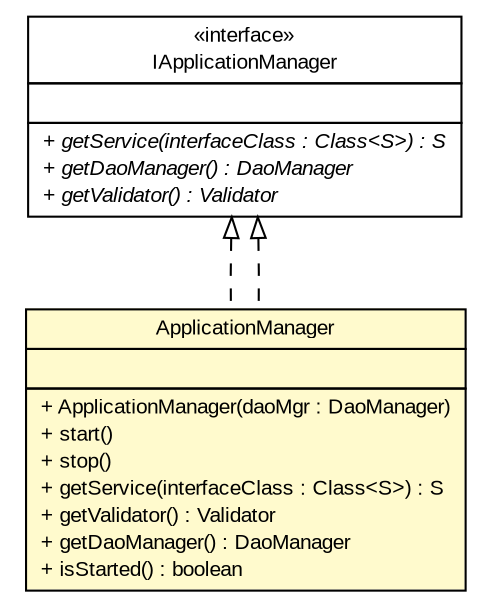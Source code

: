 #!/usr/local/bin/dot
#
# Class diagram 
# Generated by UMLGraph version R5_6-24-gf6e263 (http://www.umlgraph.org/)
#

digraph G {
	edge [fontname="arial",fontsize=10,labelfontname="arial",labelfontsize=10];
	node [fontname="arial",fontsize=10,shape=plaintext];
	nodesep=0.25;
	ranksep=0.5;
	// gov.sandia.cf.application.ApplicationManager
	c51239 [label=<<table title="gov.sandia.cf.application.ApplicationManager" border="0" cellborder="1" cellspacing="0" cellpadding="2" port="p" bgcolor="lemonChiffon" href="./ApplicationManager.html">
		<tr><td><table border="0" cellspacing="0" cellpadding="1">
<tr><td align="center" balign="center"> ApplicationManager </td></tr>
		</table></td></tr>
		<tr><td><table border="0" cellspacing="0" cellpadding="1">
<tr><td align="left" balign="left">  </td></tr>
		</table></td></tr>
		<tr><td><table border="0" cellspacing="0" cellpadding="1">
<tr><td align="left" balign="left"> + ApplicationManager(daoMgr : DaoManager) </td></tr>
<tr><td align="left" balign="left"> + start() </td></tr>
<tr><td align="left" balign="left"> + stop() </td></tr>
<tr><td align="left" balign="left"> + getService(interfaceClass : Class&lt;S&gt;) : S </td></tr>
<tr><td align="left" balign="left"> + getValidator() : Validator </td></tr>
<tr><td align="left" balign="left"> + getDaoManager() : DaoManager </td></tr>
<tr><td align="left" balign="left"> + isStarted() : boolean </td></tr>
		</table></td></tr>
		</table>>, URL="./ApplicationManager.html", fontname="arial", fontcolor="black", fontsize=10.0];
	// gov.sandia.cf.application.IApplicationManager
	c51298 [label=<<table title="gov.sandia.cf.application.IApplicationManager" border="0" cellborder="1" cellspacing="0" cellpadding="2" port="p" href="./IApplicationManager.html">
		<tr><td><table border="0" cellspacing="0" cellpadding="1">
<tr><td align="center" balign="center"> &#171;interface&#187; </td></tr>
<tr><td align="center" balign="center"> IApplicationManager </td></tr>
		</table></td></tr>
		<tr><td><table border="0" cellspacing="0" cellpadding="1">
<tr><td align="left" balign="left">  </td></tr>
		</table></td></tr>
		<tr><td><table border="0" cellspacing="0" cellpadding="1">
<tr><td align="left" balign="left"><font face="arial italic" point-size="10.0"> + getService(interfaceClass : Class&lt;S&gt;) : S </font></td></tr>
<tr><td align="left" balign="left"><font face="arial italic" point-size="10.0"> + getDaoManager() : DaoManager </font></td></tr>
<tr><td align="left" balign="left"><font face="arial italic" point-size="10.0"> + getValidator() : Validator </font></td></tr>
		</table></td></tr>
		</table>>, URL="./IApplicationManager.html", fontname="arial", fontcolor="black", fontsize=10.0];
	//gov.sandia.cf.application.ApplicationManager implements gov.sandia.cf.application.IApplicationManager
	c51298:p -> c51239:p [dir=back,arrowtail=empty,style=dashed];
	//gov.sandia.cf.application.ApplicationManager implements gov.sandia.cf.application.IApplicationManager
	c51298:p -> c51239:p [dir=back,arrowtail=empty,style=dashed];
}

